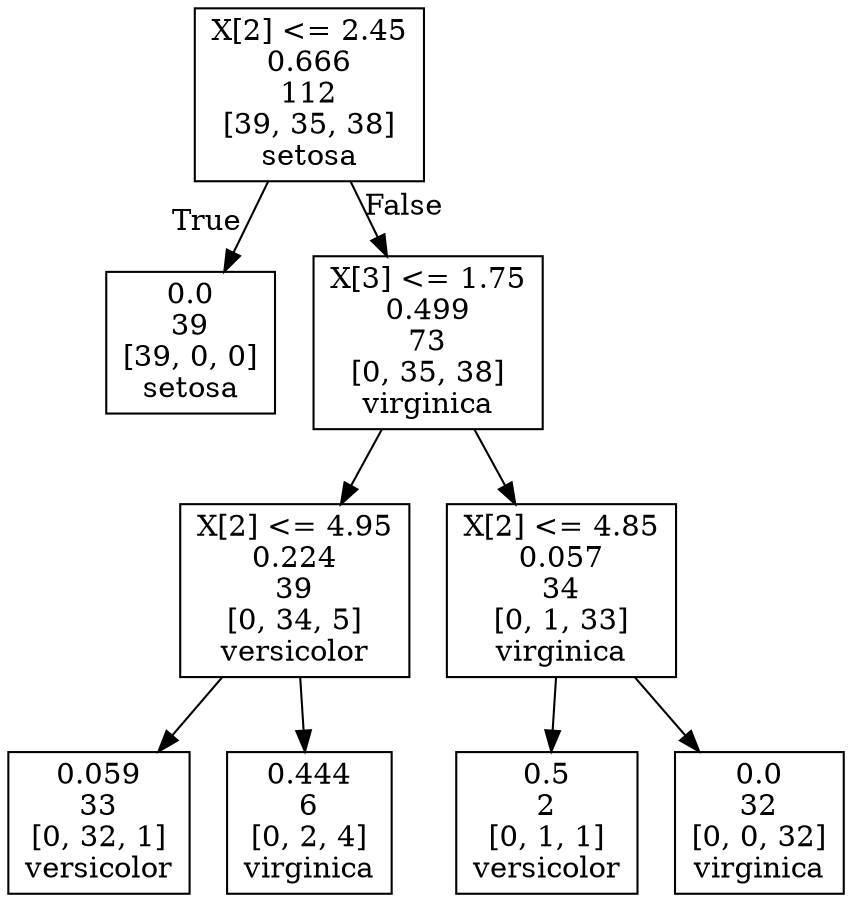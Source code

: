 digraph Tree {
node [shape=box] ;
0 [label="X[2] <= 2.45\n0.666\n112\n[39, 35, 38]\nsetosa"] ;
1 [label="0.0\n39\n[39, 0, 0]\nsetosa"] ;
0 -> 1 [labeldistance=2.5, labelangle=45, headlabel="True"] ;
2 [label="X[3] <= 1.75\n0.499\n73\n[0, 35, 38]\nvirginica"] ;
0 -> 2 [labeldistance=2.5, labelangle=-45, headlabel="False"] ;
3 [label="X[2] <= 4.95\n0.224\n39\n[0, 34, 5]\nversicolor"] ;
2 -> 3 ;
4 [label="0.059\n33\n[0, 32, 1]\nversicolor"] ;
3 -> 4 ;
5 [label="0.444\n6\n[0, 2, 4]\nvirginica"] ;
3 -> 5 ;
6 [label="X[2] <= 4.85\n0.057\n34\n[0, 1, 33]\nvirginica"] ;
2 -> 6 ;
7 [label="0.5\n2\n[0, 1, 1]\nversicolor"] ;
6 -> 7 ;
8 [label="0.0\n32\n[0, 0, 32]\nvirginica"] ;
6 -> 8 ;
}